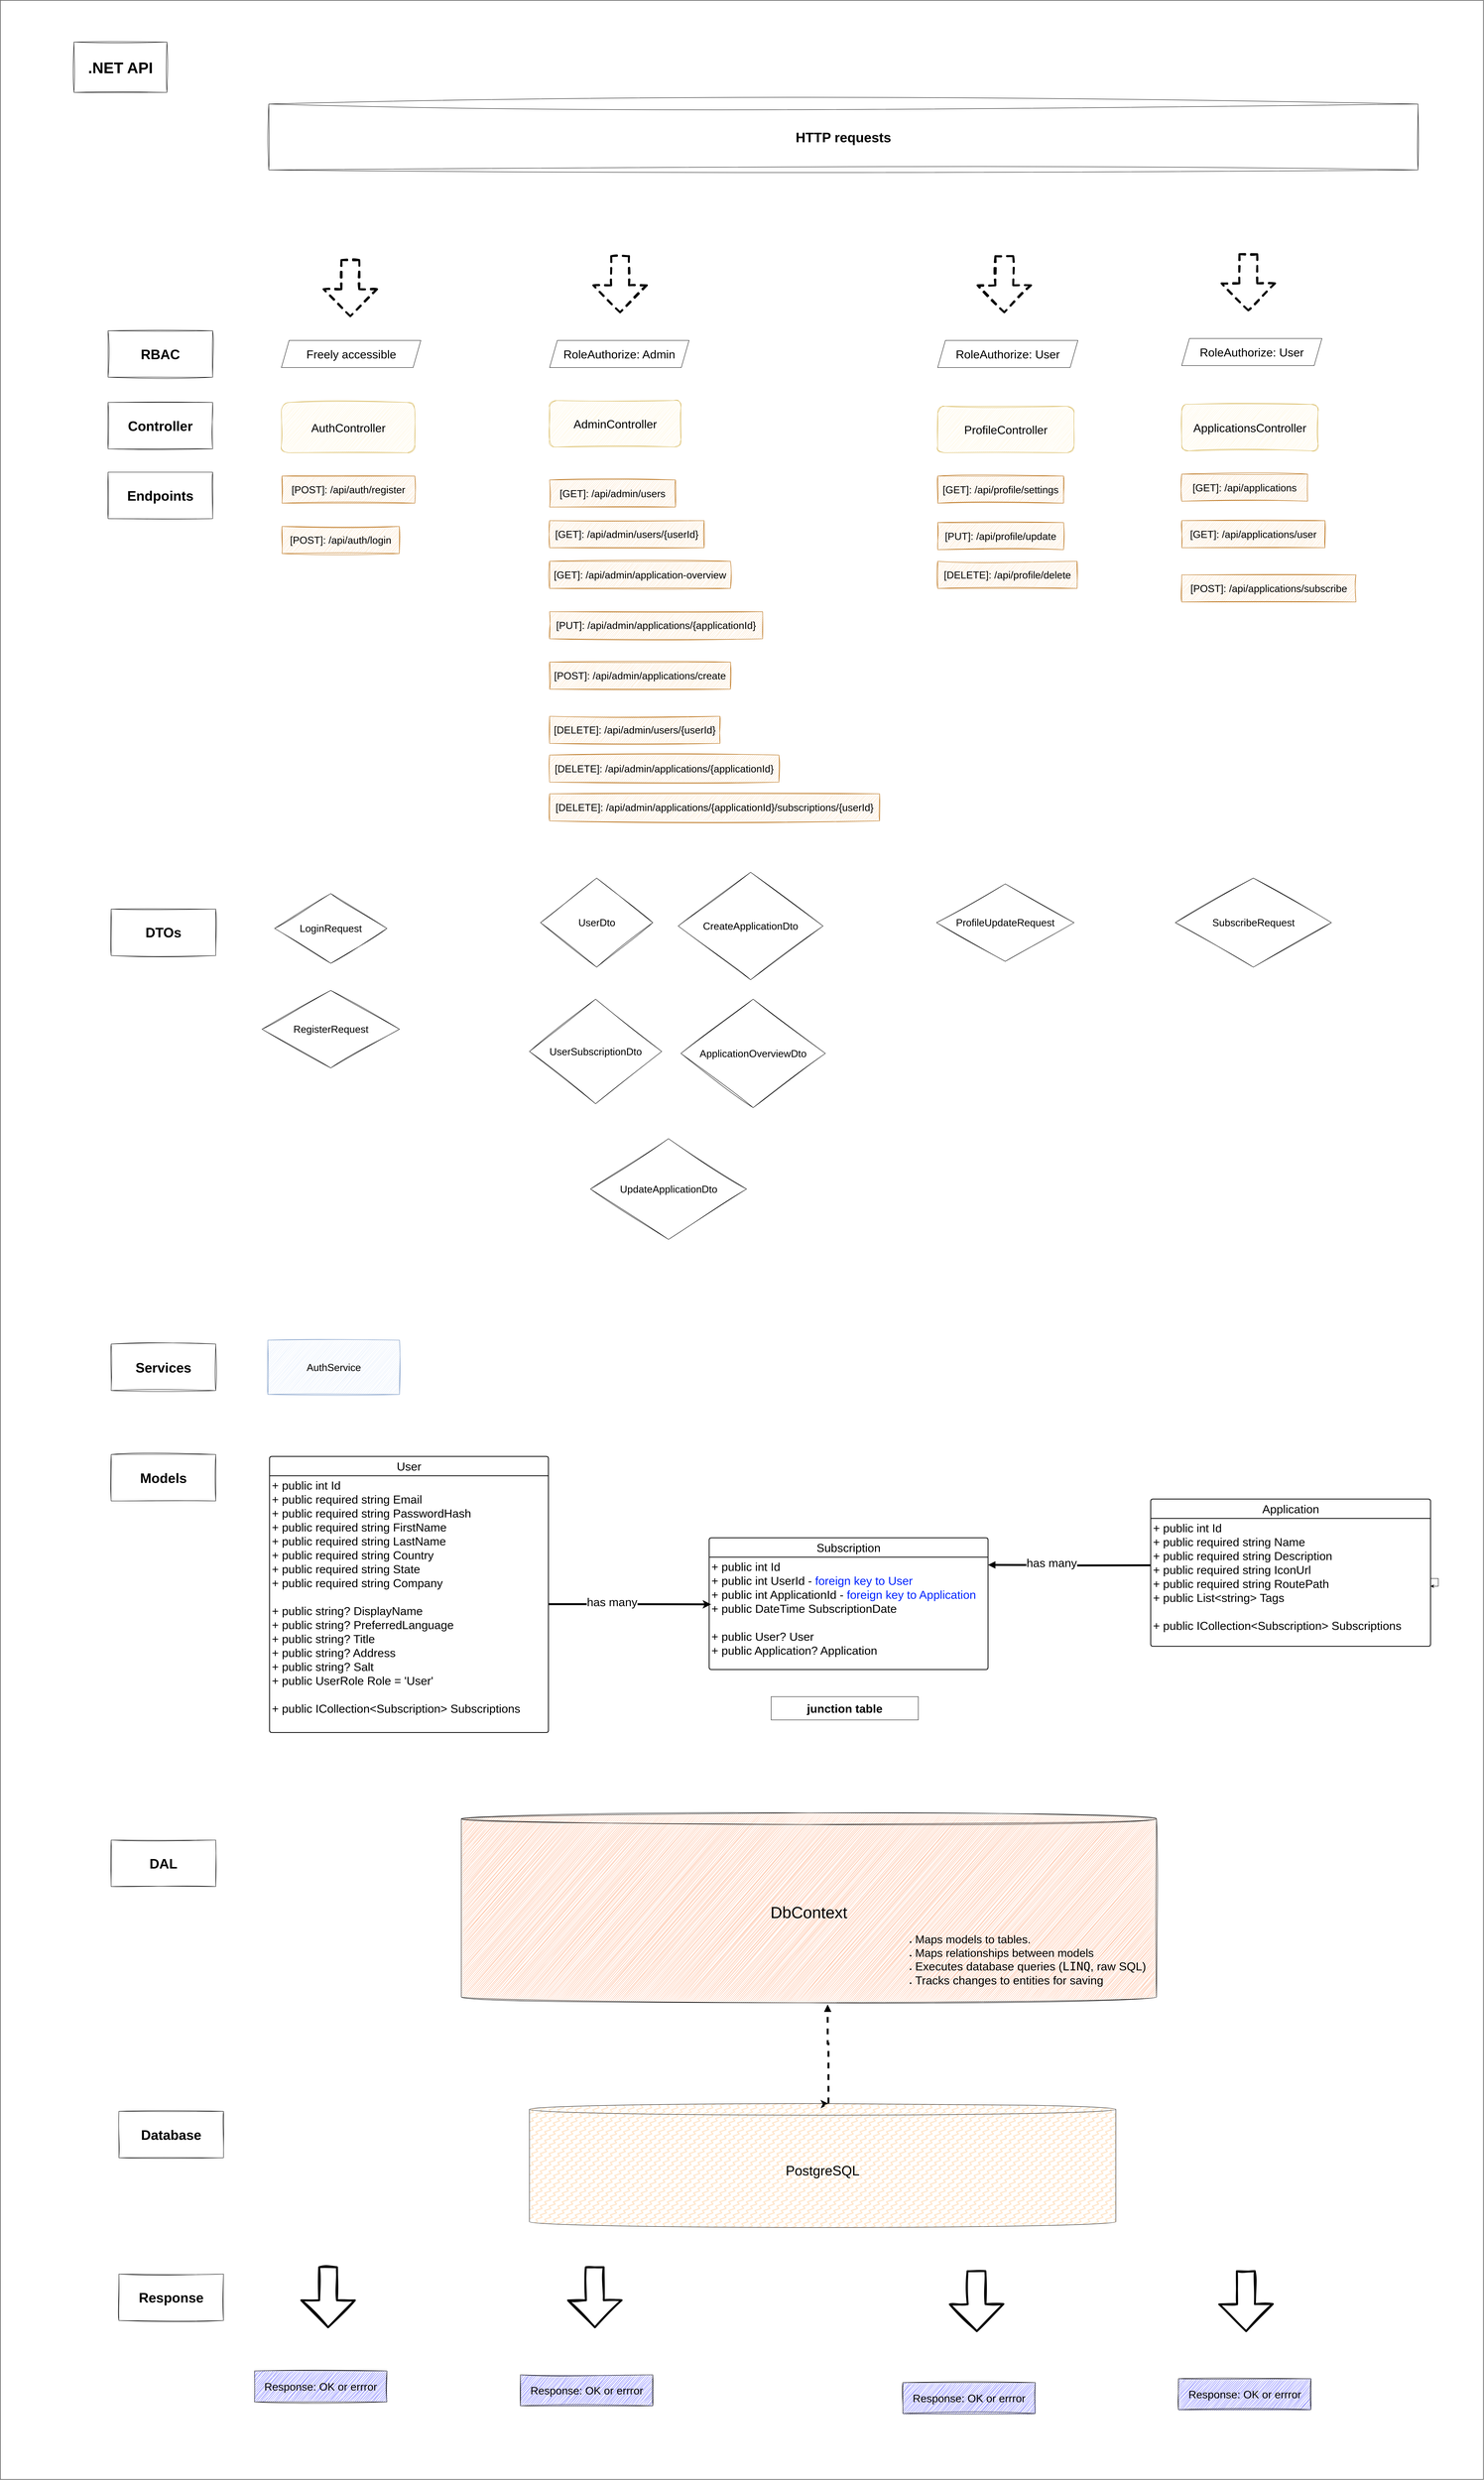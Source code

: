<mxfile version="25.0.3">
  <diagram name="Page-1" id="TkWE0fHTsVaH-eZPvvB0">
    <mxGraphModel dx="6210" dy="10095" grid="1" gridSize="10" guides="1" tooltips="1" connect="1" arrows="1" fold="1" page="1" pageScale="1" pageWidth="3000" pageHeight="3000" math="0" shadow="0">
      <root>
        <mxCell id="0" />
        <mxCell id="1" parent="0" />
        <mxCell id="fF7mbrn4zO8QzbYh5B5W-1" value="" style="rounded=0;whiteSpace=wrap;html=1;movable=1;resizable=1;rotatable=1;deletable=1;editable=1;locked=0;connectable=1;" vertex="1" parent="1">
          <mxGeometry x="1100" y="-4660" width="3829" height="6397.5" as="geometry" />
        </mxCell>
        <mxCell id="MKvbwcuUu4q-yP4E661C-5" value="" style="shape=flexArrow;endArrow=classic;html=1;rounded=0;width=42;endWidth=87.273;endSize=21.577;strokeWidth=5;sketch=1;curveFitting=1;jiggle=2;flowAnimation=1;dashed=1;" parent="1" edge="1">
          <mxGeometry width="50" height="50" relative="1" as="geometry">
            <mxPoint x="2700" y="-4002.5" as="sourcePoint" />
            <mxPoint x="2700" y="-3852.5" as="targetPoint" />
          </mxGeometry>
        </mxCell>
        <mxCell id="MKvbwcuUu4q-yP4E661C-6" value="" style="shape=flexArrow;endArrow=classic;html=1;rounded=0;width=42;endWidth=87.273;endSize=21.577;strokeWidth=5;sketch=1;curveFitting=1;jiggle=2;flowAnimation=1;dashed=1;" parent="1" edge="1">
          <mxGeometry width="50" height="50" relative="1" as="geometry">
            <mxPoint x="3692" y="-4002.5" as="sourcePoint" />
            <mxPoint x="3692" y="-3852.5" as="targetPoint" />
          </mxGeometry>
        </mxCell>
        <mxCell id="MKvbwcuUu4q-yP4E661C-7" value="" style="shape=flexArrow;endArrow=classic;html=1;rounded=0;width=42;endWidth=87.273;endSize=21.577;strokeWidth=5;sketch=1;curveFitting=1;jiggle=2;flowAnimation=0;dashed=1;" parent="1" edge="1">
          <mxGeometry width="50" height="50" relative="1" as="geometry">
            <mxPoint x="2003.5" y="-3992.5" as="sourcePoint" />
            <mxPoint x="2003.5" y="-3842.5" as="targetPoint" />
          </mxGeometry>
        </mxCell>
        <mxCell id="MKvbwcuUu4q-yP4E661C-10" value="&lt;font style=&quot;font-size: 35px;&quot;&gt;&lt;b&gt;HTTP requests&lt;/b&gt;&lt;/font&gt;" style="rounded=0;whiteSpace=wrap;html=1;sketch=1;curveFitting=1;jiggle=2;" parent="1" vertex="1">
          <mxGeometry x="1793" y="-4392.5" width="2967" height="170" as="geometry" />
        </mxCell>
        <mxCell id="MKvbwcuUu4q-yP4E661C-13" value="&lt;font style=&quot;font-size: 30px;&quot;&gt;AuthController&lt;/font&gt;" style="rounded=1;whiteSpace=wrap;html=1;sketch=1;curveFitting=1;jiggle=2;fillColor=#fff2cc;strokeColor=#d6b656;" parent="1" vertex="1">
          <mxGeometry x="1825.5" y="-3622.5" width="344.5" height="130" as="geometry" />
        </mxCell>
        <mxCell id="MKvbwcuUu4q-yP4E661C-14" value="&lt;font style=&quot;font-size: 30px;&quot;&gt;AdminController&lt;/font&gt;" style="rounded=1;whiteSpace=wrap;html=1;sketch=1;curveFitting=1;jiggle=2;fillColor=#fff2cc;strokeColor=#d6b656;" parent="1" vertex="1">
          <mxGeometry x="2518" y="-3627.5" width="339" height="120" as="geometry" />
        </mxCell>
        <mxCell id="MKvbwcuUu4q-yP4E661C-15" value="&lt;font style=&quot;font-size: 30px;&quot;&gt;ProfileController&lt;/font&gt;" style="rounded=1;whiteSpace=wrap;html=1;sketch=1;curveFitting=1;jiggle=2;fillColor=#fff2cc;strokeColor=#d6b656;fontSize=26;" parent="1" vertex="1">
          <mxGeometry x="3520" y="-3612.5" width="352" height="120" as="geometry" />
        </mxCell>
        <mxCell id="MKvbwcuUu4q-yP4E661C-16" value="&lt;font style=&quot;font-size: 26px;&quot;&gt;AuthService&lt;/font&gt;" style="rounded=0;whiteSpace=wrap;html=1;sketch=1;curveFitting=1;jiggle=2;fillColor=#dae8fc;strokeColor=#6c8ebf;" parent="1" vertex="1">
          <mxGeometry x="1790.5" y="-1202.5" width="340" height="140" as="geometry" />
        </mxCell>
        <mxCell id="MKvbwcuUu4q-yP4E661C-71" style="edgeStyle=orthogonalEdgeStyle;rounded=0;orthogonalLoop=1;jettySize=auto;html=1;exitX=0.527;exitY=1.009;exitDx=0;exitDy=0;exitPerimeter=0;strokeWidth=5;startArrow=block;startFill=1;dashed=1;flowAnimation=1;entryX=0.511;entryY=0.003;entryDx=0;entryDy=0;entryPerimeter=0;" parent="1" target="MKvbwcuUu4q-yP4E661C-70" edge="1" source="MKvbwcuUu4q-yP4E661C-17">
          <mxGeometry relative="1" as="geometry">
            <mxPoint x="3238.1" y="527.5" as="sourcePoint" />
            <mxPoint x="3240" y="757.5" as="targetPoint" />
            <Array as="points">
              <mxPoint x="3236" y="612.5" />
              <mxPoint x="3238" y="612.5" />
              <mxPoint x="3238" y="768.5" />
            </Array>
          </mxGeometry>
        </mxCell>
        <mxCell id="MKvbwcuUu4q-yP4E661C-17" value="&lt;font style=&quot;font-size: 42px;&quot;&gt;DbContext&lt;/font&gt;" style="shape=cylinder3;whiteSpace=wrap;html=1;boundedLbl=1;backgroundOutline=1;size=15;sketch=1;curveFitting=1;jiggle=2;fillColor=#FF9661;" parent="1" vertex="1">
          <mxGeometry x="2290" y="17.5" width="1795" height="490" as="geometry" />
        </mxCell>
        <mxCell id="MKvbwcuUu4q-yP4E661C-18" value="&lt;span style=&quot;font-size: 26px;&quot;&gt;[POST]: /api/auth/register&lt;/span&gt;" style="rounded=0;whiteSpace=wrap;html=1;sketch=1;curveFitting=1;jiggle=2;fillColor=#fad7ac;strokeColor=#b46504;" parent="1" vertex="1">
          <mxGeometry x="1827" y="-3432.5" width="343" height="70" as="geometry" />
        </mxCell>
        <mxCell id="MKvbwcuUu4q-yP4E661C-21" value="&lt;font style=&quot;font-size: 40px;&quot;&gt;&lt;b&gt;.NET API&lt;/b&gt;&lt;/font&gt;" style="rounded=0;whiteSpace=wrap;html=1;sketch=1;curveFitting=1;jiggle=2;" parent="1" vertex="1">
          <mxGeometry x="1290" y="-4552.5" width="240" height="130" as="geometry" />
        </mxCell>
        <mxCell id="MKvbwcuUu4q-yP4E661C-26" value="&lt;span style=&quot;font-size: 26px;&quot;&gt;[POST]: /api/auth/login&lt;/span&gt;" style="rounded=0;whiteSpace=wrap;html=1;sketch=1;curveFitting=1;jiggle=2;fillColor=#fad7ac;strokeColor=#b46504;" parent="1" vertex="1">
          <mxGeometry x="1827" y="-3302.5" width="303" height="70" as="geometry" />
        </mxCell>
        <mxCell id="MKvbwcuUu4q-yP4E661C-27" value="&lt;span style=&quot;font-size: 26px;&quot;&gt;[GET]: /api/profile/settings&lt;/span&gt;" style="rounded=0;whiteSpace=wrap;html=1;sketch=1;curveFitting=1;jiggle=2;fillColor=#fad7ac;strokeColor=#b46504;" parent="1" vertex="1">
          <mxGeometry x="3520" y="-3432.5" width="325" height="70" as="geometry" />
        </mxCell>
        <mxCell id="MKvbwcuUu4q-yP4E661C-28" value="&lt;span style=&quot;font-size: 26px;&quot;&gt;[PUT]: /api/profile/update&lt;/span&gt;" style="rounded=0;whiteSpace=wrap;html=1;sketch=1;curveFitting=1;jiggle=2;fillColor=#fad7ac;strokeColor=#b46504;" parent="1" vertex="1">
          <mxGeometry x="3520" y="-3312.5" width="325" height="70" as="geometry" />
        </mxCell>
        <mxCell id="MKvbwcuUu4q-yP4E661C-30" value="&lt;font style=&quot;font-size: 26px;&quot;&gt;LoginRequest&lt;/font&gt;" style="rhombus;whiteSpace=wrap;html=1;fillColor=none;sketch=1;curveFitting=1;jiggle=2;" parent="1" vertex="1">
          <mxGeometry x="1808" y="-2355" width="290" height="180" as="geometry" />
        </mxCell>
        <mxCell id="MKvbwcuUu4q-yP4E661C-32" value="&lt;font style=&quot;font-size: 26px;&quot;&gt;RegisterRequest&lt;/font&gt;" style="rhombus;whiteSpace=wrap;html=1;fillColor=none;sketch=1;curveFitting=1;jiggle=2;" parent="1" vertex="1">
          <mxGeometry x="1775.5" y="-2105" width="355" height="200" as="geometry" />
        </mxCell>
        <mxCell id="MKvbwcuUu4q-yP4E661C-33" value="&lt;font style=&quot;font-size: 26px;&quot;&gt;ProfileUpdateRequest&lt;/font&gt;" style="rhombus;whiteSpace=wrap;html=1;fillColor=none;sketch=1;curveFitting=1;jiggle=2;" parent="1" vertex="1">
          <mxGeometry x="3517" y="-2380" width="355" height="200" as="geometry" />
        </mxCell>
        <mxCell id="MKvbwcuUu4q-yP4E661C-34" value="&lt;font style=&quot;font-size: 30px;&quot;&gt;RoleAuthorize: Admin&lt;/font&gt;" style="shape=parallelogram;perimeter=parallelogramPerimeter;whiteSpace=wrap;html=1;fixedSize=1;" parent="1" vertex="1">
          <mxGeometry x="2518" y="-3782.5" width="360" height="70" as="geometry" />
        </mxCell>
        <mxCell id="MKvbwcuUu4q-yP4E661C-35" value="&lt;font style=&quot;font-size: 30px;&quot;&gt;RoleAuthorize: User&lt;/font&gt;" style="shape=parallelogram;perimeter=parallelogramPerimeter;whiteSpace=wrap;html=1;fixedSize=1;" parent="1" vertex="1">
          <mxGeometry x="3520" y="-3782.5" width="362" height="70" as="geometry" />
        </mxCell>
        <mxCell id="MKvbwcuUu4q-yP4E661C-40" value="&lt;span style=&quot;font-size: 26px;&quot;&gt;[DELETE]: /api/profile/delete&lt;/span&gt;" style="rounded=0;whiteSpace=wrap;html=1;sketch=1;curveFitting=1;jiggle=2;fillColor=#fad7ac;strokeColor=#b46504;" parent="1" vertex="1">
          <mxGeometry x="3520" y="-3212.5" width="360" height="70" as="geometry" />
        </mxCell>
        <mxCell id="MKvbwcuUu4q-yP4E661C-48" value="&lt;font style=&quot;font-size: 35px;&quot;&gt;&lt;b&gt;RBAC&lt;/b&gt;&lt;/font&gt;" style="rounded=0;whiteSpace=wrap;html=1;sketch=1;curveFitting=1;jiggle=2;" parent="1" vertex="1">
          <mxGeometry x="1378" y="-3807.5" width="270" height="120" as="geometry" />
        </mxCell>
        <mxCell id="MKvbwcuUu4q-yP4E661C-49" value="&lt;font style=&quot;font-size: 35px;&quot;&gt;&lt;b&gt;Controller&lt;/b&gt;&lt;/font&gt;" style="rounded=0;whiteSpace=wrap;html=1;sketch=1;curveFitting=1;jiggle=2;" parent="1" vertex="1">
          <mxGeometry x="1378" y="-3622.5" width="270" height="120" as="geometry" />
        </mxCell>
        <mxCell id="MKvbwcuUu4q-yP4E661C-50" value="&lt;font style=&quot;font-size: 35px;&quot;&gt;&lt;b&gt;Endpoints&lt;/b&gt;&lt;/font&gt;" style="rounded=0;whiteSpace=wrap;html=1;sketch=1;curveFitting=1;jiggle=2;" parent="1" vertex="1">
          <mxGeometry x="1378" y="-3442.5" width="270" height="120" as="geometry" />
        </mxCell>
        <mxCell id="MKvbwcuUu4q-yP4E661C-51" value="&lt;font style=&quot;font-size: 35px;&quot;&gt;&lt;b&gt;DTOs&lt;/b&gt;&lt;/font&gt;" style="rounded=0;whiteSpace=wrap;html=1;sketch=1;curveFitting=1;jiggle=2;" parent="1" vertex="1">
          <mxGeometry x="1386" y="-2315" width="270" height="120" as="geometry" />
        </mxCell>
        <mxCell id="MKvbwcuUu4q-yP4E661C-52" value="&lt;font style=&quot;font-size: 35px;&quot;&gt;&lt;b&gt;Services&lt;/b&gt;&lt;/font&gt;" style="rounded=0;whiteSpace=wrap;html=1;sketch=1;curveFitting=1;jiggle=2;" parent="1" vertex="1">
          <mxGeometry x="1386" y="-1192.5" width="270" height="120" as="geometry" />
        </mxCell>
        <mxCell id="MKvbwcuUu4q-yP4E661C-56" value="&lt;font style=&quot;font-size: 35px;&quot;&gt;&lt;b&gt;DAL&lt;/b&gt;&lt;/font&gt;" style="rounded=0;whiteSpace=wrap;html=1;sketch=1;curveFitting=1;jiggle=2;" parent="1" vertex="1">
          <mxGeometry x="1386" y="87.5" width="270" height="120" as="geometry" />
        </mxCell>
        <mxCell id="MKvbwcuUu4q-yP4E661C-57" value="&lt;font style=&quot;font-size: 35px;&quot;&gt;&lt;b&gt;Models&lt;/b&gt;&lt;/font&gt;" style="rounded=0;whiteSpace=wrap;html=1;sketch=1;curveFitting=1;jiggle=2;" parent="1" vertex="1">
          <mxGeometry x="1386" y="-907.5" width="270" height="120" as="geometry" />
        </mxCell>
        <mxCell id="MKvbwcuUu4q-yP4E661C-66" value="&lt;div&gt;&lt;br&gt;&lt;/div&gt;&lt;ul&gt;&lt;li&gt;&lt;span style=&quot;font-size: 29px;&quot;&gt;Maps models to tables.&lt;/span&gt;&lt;/li&gt;&lt;li&gt;&lt;span style=&quot;font-size: 29px;&quot;&gt;Maps relationships between models&lt;/span&gt;&lt;/li&gt;&lt;li&gt;&lt;font style=&quot;font-size: 30px;&quot;&gt;Executes database queries (&lt;code&gt;LINQ&lt;/code&gt;, raw SQL)&lt;/font&gt;&lt;/li&gt;&lt;li&gt;&lt;font style=&quot;font-size: 30px;&quot;&gt;&lt;span style=&quot;text-align: center;&quot;&gt;Tracks changes to entities for saving&lt;/span&gt;&lt;/font&gt;&lt;/li&gt;&lt;/ul&gt;" style="text;strokeColor=none;fillColor=none;html=1;whiteSpace=wrap;verticalAlign=middle;overflow=hidden;" parent="1" vertex="1">
          <mxGeometry x="3420" y="297.5" width="650" height="180" as="geometry" />
        </mxCell>
        <mxCell id="MKvbwcuUu4q-yP4E661C-68" value="&lt;font style=&quot;font-size: 30px;&quot;&gt;Freely accessible&lt;/font&gt;" style="shape=parallelogram;perimeter=parallelogramPerimeter;whiteSpace=wrap;html=1;fixedSize=1;" parent="1" vertex="1">
          <mxGeometry x="1825.5" y="-3782.5" width="360" height="70" as="geometry" />
        </mxCell>
        <mxCell id="MKvbwcuUu4q-yP4E661C-69" value="&lt;font style=&quot;font-size: 35px;&quot;&gt;&lt;b&gt;Database&lt;/b&gt;&lt;/font&gt;" style="rounded=0;whiteSpace=wrap;html=1;sketch=1;curveFitting=1;jiggle=2;" parent="1" vertex="1">
          <mxGeometry x="1406" y="787.5" width="270" height="120" as="geometry" />
        </mxCell>
        <mxCell id="MKvbwcuUu4q-yP4E661C-70" value="PostgreSQL" style="shape=cylinder3;whiteSpace=wrap;html=1;boundedLbl=1;backgroundOutline=1;size=15;fontSize=35;fillColor=#ffe6cc;strokeColor=#000000;fillStyle=zigzag-line;" parent="1" vertex="1">
          <mxGeometry x="2466" y="767.5" width="1514" height="320" as="geometry" />
        </mxCell>
        <mxCell id="MKvbwcuUu4q-yP4E661C-73" value="" style="shape=flexArrow;endArrow=classic;html=1;rounded=0;width=42;endWidth=87.273;endSize=21.577;strokeWidth=5;sketch=1;curveFitting=1;jiggle=2;flowAnimation=0;fillColor=#FFFFFF;" parent="1" edge="1">
          <mxGeometry width="50" height="50" relative="1" as="geometry">
            <mxPoint x="1946" y="1187.5" as="sourcePoint" />
            <mxPoint x="1946" y="1347.5" as="targetPoint" />
          </mxGeometry>
        </mxCell>
        <mxCell id="MKvbwcuUu4q-yP4E661C-76" value="&lt;font style=&quot;font-size: 28px;&quot;&gt;Response: OK or errror&lt;/font&gt;" style="rounded=0;whiteSpace=wrap;html=1;sketch=1;curveFitting=1;jiggle=2;fillColor=#1C1CFF;" parent="1" vertex="1">
          <mxGeometry x="1756" y="1457.5" width="342" height="80" as="geometry" />
        </mxCell>
        <mxCell id="MKvbwcuUu4q-yP4E661C-77" value="&lt;font style=&quot;font-size: 28px;&quot;&gt;Response: OK or errror&lt;/font&gt;" style="rounded=0;whiteSpace=wrap;html=1;sketch=1;curveFitting=1;jiggle=2;fillColor=#1C1CFF;" parent="1" vertex="1">
          <mxGeometry x="2442.5" y="1467.5" width="342" height="80" as="geometry" />
        </mxCell>
        <mxCell id="MKvbwcuUu4q-yP4E661C-78" value="&lt;font style=&quot;font-size: 28px;&quot;&gt;Response: OK or errror&lt;/font&gt;" style="rounded=0;whiteSpace=wrap;html=1;sketch=1;curveFitting=1;jiggle=2;fillColor=#1C1CFF;" parent="1" vertex="1">
          <mxGeometry x="3430" y="1487.5" width="342" height="80" as="geometry" />
        </mxCell>
        <mxCell id="MKvbwcuUu4q-yP4E661C-81" value="&lt;font style=&quot;font-size: 28px;&quot;&gt;Response: OK or errror&lt;/font&gt;" style="rounded=0;whiteSpace=wrap;html=1;sketch=1;curveFitting=1;jiggle=2;fillColor=#1C1CFF;" parent="1" vertex="1">
          <mxGeometry x="4141.5" y="1477.5" width="342" height="80" as="geometry" />
        </mxCell>
        <mxCell id="MKvbwcuUu4q-yP4E661C-82" value="" style="shape=flexArrow;endArrow=classic;html=1;rounded=0;width=42;endWidth=87.273;endSize=21.577;strokeWidth=5;sketch=1;curveFitting=1;jiggle=2;flowAnimation=0;fillColor=#FFFFFF;" parent="1" edge="1">
          <mxGeometry width="50" height="50" relative="1" as="geometry">
            <mxPoint x="2634.5" y="1187.5" as="sourcePoint" />
            <mxPoint x="2635" y="1347.5" as="targetPoint" />
          </mxGeometry>
        </mxCell>
        <mxCell id="MKvbwcuUu4q-yP4E661C-83" value="" style="shape=flexArrow;endArrow=classic;html=1;rounded=0;width=42;endWidth=87.273;endSize=21.577;strokeWidth=5;sketch=1;curveFitting=1;jiggle=2;flowAnimation=0;fillColor=#FFFFFF;" parent="1" edge="1">
          <mxGeometry width="50" height="50" relative="1" as="geometry">
            <mxPoint x="4315.5" y="1197.5" as="sourcePoint" />
            <mxPoint x="4316.5" y="1357.5" as="targetPoint" />
          </mxGeometry>
        </mxCell>
        <mxCell id="MKvbwcuUu4q-yP4E661C-84" value="" style="shape=flexArrow;endArrow=classic;html=1;rounded=0;width=42;endWidth=87.273;endSize=21.577;strokeWidth=5;sketch=1;curveFitting=1;jiggle=2;flowAnimation=0;fillColor=#FFFFFF;" parent="1" edge="1">
          <mxGeometry width="50" height="50" relative="1" as="geometry">
            <mxPoint x="3620" y="1197.5" as="sourcePoint" />
            <mxPoint x="3621" y="1357.5" as="targetPoint" />
          </mxGeometry>
        </mxCell>
        <mxCell id="MKvbwcuUu4q-yP4E661C-88" style="edgeStyle=orthogonalEdgeStyle;rounded=0;orthogonalLoop=1;jettySize=auto;html=1;exitX=0.5;exitY=1;exitDx=0;exitDy=0;" parent="1" source="MKvbwcuUu4q-yP4E661C-77" target="MKvbwcuUu4q-yP4E661C-77" edge="1">
          <mxGeometry relative="1" as="geometry" />
        </mxCell>
        <mxCell id="MKvbwcuUu4q-yP4E661C-89" value="&lt;font style=&quot;font-size: 35px;&quot;&gt;&lt;b&gt;Response&lt;/b&gt;&lt;/font&gt;" style="rounded=0;whiteSpace=wrap;html=1;sketch=1;curveFitting=1;jiggle=2;" parent="1" vertex="1">
          <mxGeometry x="1406" y="1207.5" width="270" height="120" as="geometry" />
        </mxCell>
        <mxCell id="fF7mbrn4zO8QzbYh5B5W-2" value="&lt;span style=&quot;font-size: 26px;&quot;&gt;[GET]: /api/admin/users&lt;/span&gt;" style="rounded=0;whiteSpace=wrap;html=1;sketch=1;curveFitting=1;jiggle=2;fillColor=#fad7ac;strokeColor=#b46504;" vertex="1" parent="1">
          <mxGeometry x="2518" y="-3422.5" width="325" height="70" as="geometry" />
        </mxCell>
        <mxCell id="fF7mbrn4zO8QzbYh5B5W-3" value="&lt;span style=&quot;font-size: 26px;&quot;&gt;[GET]: /api/admin/users/{userId}&lt;/span&gt;" style="rounded=0;whiteSpace=wrap;html=1;sketch=1;curveFitting=1;jiggle=2;fillColor=#fad7ac;strokeColor=#b46504;" vertex="1" parent="1">
          <mxGeometry x="2518" y="-3317.5" width="399" height="70" as="geometry" />
        </mxCell>
        <mxCell id="fF7mbrn4zO8QzbYh5B5W-4" value="&lt;span style=&quot;font-size: 26px;&quot;&gt;[GET]: /api/admin/application-overview&lt;/span&gt;" style="rounded=0;whiteSpace=wrap;html=1;sketch=1;curveFitting=1;jiggle=2;fillColor=#fad7ac;strokeColor=#b46504;" vertex="1" parent="1">
          <mxGeometry x="2518" y="-3212.5" width="467" height="70" as="geometry" />
        </mxCell>
        <mxCell id="fF7mbrn4zO8QzbYh5B5W-5" value="&lt;span style=&quot;font-size: 26px;&quot;&gt;[POST]: /api/admin/applications/create&lt;/span&gt;" style="rounded=0;whiteSpace=wrap;html=1;sketch=1;curveFitting=1;jiggle=2;fillColor=#fad7ac;strokeColor=#b46504;" vertex="1" parent="1">
          <mxGeometry x="2518" y="-2952.5" width="467" height="70" as="geometry" />
        </mxCell>
        <mxCell id="fF7mbrn4zO8QzbYh5B5W-6" value="&lt;span style=&quot;font-size: 26px;&quot;&gt;[DELETE]: /api/admin/users/{userId}&lt;/span&gt;" style="rounded=0;whiteSpace=wrap;html=1;sketch=1;curveFitting=1;jiggle=2;fillColor=#fad7ac;strokeColor=#b46504;" vertex="1" parent="1">
          <mxGeometry x="2518" y="-2812.5" width="440" height="70" as="geometry" />
        </mxCell>
        <mxCell id="fF7mbrn4zO8QzbYh5B5W-7" value="&lt;span style=&quot;font-size: 26px;&quot;&gt;[DELETE]: /api/admin/applications/{applicationId}/subscriptions/{userId}&lt;/span&gt;" style="rounded=0;whiteSpace=wrap;html=1;sketch=1;curveFitting=1;jiggle=2;fillColor=#fad7ac;strokeColor=#b46504;" vertex="1" parent="1">
          <mxGeometry x="2518" y="-2612.5" width="852" height="70" as="geometry" />
        </mxCell>
        <mxCell id="fF7mbrn4zO8QzbYh5B5W-8" value="&lt;font style=&quot;font-size: 26px;&quot;&gt;UserDto&lt;/font&gt;" style="rhombus;whiteSpace=wrap;html=1;fillColor=none;sketch=1;curveFitting=1;jiggle=2;" vertex="1" parent="1">
          <mxGeometry x="2494.5" y="-2395" width="290" height="230" as="geometry" />
        </mxCell>
        <mxCell id="fF7mbrn4zO8QzbYh5B5W-9" value="&lt;font style=&quot;font-size: 26px;&quot;&gt;ApplicationOverviewDto&lt;/font&gt;" style="rhombus;whiteSpace=wrap;html=1;fillColor=none;sketch=1;curveFitting=1;jiggle=2;" vertex="1" parent="1">
          <mxGeometry x="2857" y="-2082.5" width="373" height="280" as="geometry" />
        </mxCell>
        <mxCell id="fF7mbrn4zO8QzbYh5B5W-10" value="&lt;div&gt;&lt;span style=&quot;font-size: 26px;&quot;&gt;UserSubscriptionDto&lt;/span&gt;&lt;/div&gt;" style="rhombus;whiteSpace=wrap;html=1;fillColor=none;sketch=1;curveFitting=1;jiggle=2;" vertex="1" parent="1">
          <mxGeometry x="2466" y="-2082.5" width="341.5" height="270" as="geometry" />
        </mxCell>
        <mxCell id="fF7mbrn4zO8QzbYh5B5W-11" value="&lt;span style=&quot;font-size: 26px;&quot;&gt;CreateApplicationDto&lt;/span&gt;" style="rhombus;whiteSpace=wrap;html=1;fillColor=none;sketch=1;curveFitting=1;jiggle=2;" vertex="1" parent="1">
          <mxGeometry x="2850" y="-2410" width="374" height="277.5" as="geometry" />
        </mxCell>
        <mxCell id="fF7mbrn4zO8QzbYh5B5W-12" value="&lt;span style=&quot;font-size: 26px;&quot;&gt;SubscribeRequest&lt;/span&gt;" style="rhombus;whiteSpace=wrap;html=1;fillColor=none;sketch=1;curveFitting=1;jiggle=2;" vertex="1" parent="1">
          <mxGeometry x="4133.5" y="-2395" width="403" height="230" as="geometry" />
        </mxCell>
        <mxCell id="fF7mbrn4zO8QzbYh5B5W-13" value="&lt;span style=&quot;font-size: 26px;&quot;&gt;UpdateApplicationDto&lt;/span&gt;" style="rhombus;whiteSpace=wrap;html=1;fillColor=none;sketch=1;curveFitting=1;jiggle=2;" vertex="1" parent="1">
          <mxGeometry x="2623.5" y="-1722.5" width="403" height="260" as="geometry" />
        </mxCell>
        <mxCell id="fF7mbrn4zO8QzbYh5B5W-16" value="&lt;span style=&quot;font-size: 26px;&quot;&gt;[DELETE]: /api/admin/applications/{applicationId}&lt;/span&gt;" style="rounded=0;whiteSpace=wrap;html=1;sketch=1;curveFitting=1;jiggle=2;fillColor=#fad7ac;strokeColor=#b46504;" vertex="1" parent="1">
          <mxGeometry x="2518" y="-2712.5" width="592" height="70" as="geometry" />
        </mxCell>
        <mxCell id="fF7mbrn4zO8QzbYh5B5W-17" value="&lt;span style=&quot;font-size: 26px;&quot;&gt;[PUT]: /api/admin/applications/{applicationId}&lt;/span&gt;" style="rounded=0;whiteSpace=wrap;html=1;sketch=1;curveFitting=1;jiggle=2;fillColor=#fad7ac;strokeColor=#b46504;" vertex="1" parent="1">
          <mxGeometry x="2518" y="-3082.5" width="550" height="70" as="geometry" />
        </mxCell>
        <mxCell id="fF7mbrn4zO8QzbYh5B5W-18" value="" style="shape=flexArrow;endArrow=classic;html=1;rounded=0;width=42;endWidth=87.273;endSize=21.577;strokeWidth=5;sketch=1;curveFitting=1;jiggle=2;flowAnimation=1;dashed=1;" edge="1" parent="1">
          <mxGeometry width="50" height="50" relative="1" as="geometry">
            <mxPoint x="4322" y="-4007.5" as="sourcePoint" />
            <mxPoint x="4322" y="-3857.5" as="targetPoint" />
          </mxGeometry>
        </mxCell>
        <mxCell id="fF7mbrn4zO8QzbYh5B5W-19" value="&lt;font style=&quot;font-size: 30px;&quot;&gt;ApplicationsController&lt;/font&gt;" style="rounded=1;whiteSpace=wrap;html=1;sketch=1;curveFitting=1;jiggle=2;fillColor=#fff2cc;strokeColor=#d6b656;fontSize=26;" vertex="1" parent="1">
          <mxGeometry x="4150" y="-3617.5" width="352" height="120" as="geometry" />
        </mxCell>
        <mxCell id="fF7mbrn4zO8QzbYh5B5W-20" value="&lt;span style=&quot;font-size: 26px;&quot;&gt;[GET]: /api/applications&lt;/span&gt;" style="rounded=0;whiteSpace=wrap;html=1;sketch=1;curveFitting=1;jiggle=2;fillColor=#fad7ac;strokeColor=#b46504;" vertex="1" parent="1">
          <mxGeometry x="4150" y="-3437.5" width="325" height="70" as="geometry" />
        </mxCell>
        <mxCell id="fF7mbrn4zO8QzbYh5B5W-21" value="&lt;span style=&quot;font-size: 26px;&quot;&gt;[GET]: /api/applications/user&lt;/span&gt;" style="rounded=0;whiteSpace=wrap;html=1;sketch=1;curveFitting=1;jiggle=2;fillColor=#fad7ac;strokeColor=#b46504;" vertex="1" parent="1">
          <mxGeometry x="4150" y="-3317.5" width="370" height="70" as="geometry" />
        </mxCell>
        <mxCell id="fF7mbrn4zO8QzbYh5B5W-22" value="&lt;font style=&quot;font-size: 30px;&quot;&gt;RoleAuthorize: User&lt;/font&gt;" style="shape=parallelogram;perimeter=parallelogramPerimeter;whiteSpace=wrap;html=1;fixedSize=1;" vertex="1" parent="1">
          <mxGeometry x="4150" y="-3787.5" width="362" height="70" as="geometry" />
        </mxCell>
        <mxCell id="fF7mbrn4zO8QzbYh5B5W-23" value="&lt;span style=&quot;font-size: 26px;&quot;&gt;[POST]:&amp;nbsp;/api/applications/subscribe&lt;/span&gt;" style="rounded=0;whiteSpace=wrap;html=1;sketch=1;curveFitting=1;jiggle=2;fillColor=#fad7ac;strokeColor=#b46504;" vertex="1" parent="1">
          <mxGeometry x="4150" y="-3177.5" width="450" height="70" as="geometry" />
        </mxCell>
        <mxCell id="fF7mbrn4zO8QzbYh5B5W-29" value="&lt;strong&gt;&lt;font style=&quot;font-size: 30px;&quot;&gt;junction table&lt;/font&gt;&lt;/strong&gt; " style="rounded=0;whiteSpace=wrap;html=1;" vertex="1" parent="1">
          <mxGeometry x="3090" y="-282.5" width="380" height="60" as="geometry" />
        </mxCell>
        <mxCell id="fF7mbrn4zO8QzbYh5B5W-36" value="&lt;font style=&quot;font-size: 30px;&quot;&gt;User&lt;/font&gt;" style="swimlane;childLayout=stackLayout;horizontal=1;startSize=50;horizontalStack=0;rounded=1;fontSize=14;fontStyle=0;strokeWidth=2;resizeParent=0;resizeLast=1;shadow=0;dashed=0;align=center;arcSize=4;whiteSpace=wrap;html=1;" vertex="1" parent="1">
          <mxGeometry x="1795" y="-902.5" width="720" height="712.5" as="geometry" />
        </mxCell>
        <mxCell id="fF7mbrn4zO8QzbYh5B5W-37" value="&lt;font style=&quot;&quot;&gt;&lt;span style=&quot;font-size: 30px;&quot;&gt;+&amp;nbsp;public int Id&lt;/span&gt;&lt;br&gt;&lt;span style=&quot;font-size: 30px;&quot;&gt;+&amp;nbsp;public required string Email&amp;nbsp;&lt;/span&gt;&lt;/font&gt;&lt;div&gt;&lt;font style=&quot;&quot;&gt;&lt;span style=&quot;font-size: 30px;&quot;&gt;+&amp;nbsp;public required string PasswordHash&lt;/span&gt;&lt;br&gt;&lt;/font&gt;&lt;div&gt;&lt;span style=&quot;background-color: initial; font-size: 30px;&quot;&gt;+ public required string FirstName&lt;/span&gt;&lt;/div&gt;&lt;div&gt;&lt;span style=&quot;font-size: 30px;&quot;&gt;+&amp;nbsp;&lt;/span&gt;&lt;span style=&quot;background-color: initial; font-size: 30px;&quot;&gt;public required string LastName&lt;/span&gt;&lt;/div&gt;&lt;div&gt;&lt;span style=&quot;background-color: initial; font-size: 30px;&quot;&gt;+&amp;nbsp;&lt;/span&gt;&lt;span style=&quot;background-color: initial; font-size: 30px;&quot;&gt;public required string Country&lt;/span&gt;&lt;/div&gt;&lt;div&gt;&lt;span style=&quot;background-color: initial; font-size: 30px;&quot;&gt;+&amp;nbsp;&lt;/span&gt;&lt;span style=&quot;background-color: initial; font-size: 30px;&quot;&gt;public required string State&lt;/span&gt;&lt;/div&gt;&lt;div&gt;&lt;span style=&quot;background-color: initial; font-size: 30px;&quot;&gt;+&amp;nbsp;&lt;/span&gt;&lt;span style=&quot;background-color: initial; font-size: 30px;&quot;&gt;public required string Company&lt;/span&gt;&lt;/div&gt;&lt;div&gt;&lt;span style=&quot;background-color: initial; font-size: 30px;&quot;&gt;&lt;br&gt;&lt;/span&gt;&lt;/div&gt;&lt;div&gt;&lt;span style=&quot;background-color: initial; font-size: 30px;&quot;&gt;+&amp;nbsp;&lt;/span&gt;&lt;span style=&quot;background-color: initial; font-size: 30px;&quot;&gt;public string? DisplayName&amp;nbsp;&lt;/span&gt;&lt;/div&gt;&lt;div&gt;&lt;span style=&quot;background-color: initial; font-size: 30px;&quot;&gt;+&amp;nbsp;&lt;/span&gt;&lt;span style=&quot;background-color: initial; font-size: 30px;&quot;&gt;public string? PreferredLanguage&lt;/span&gt;&lt;/div&gt;&lt;/div&gt;&lt;div&gt;&lt;span style=&quot;background-color: initial; font-size: 30px;&quot;&gt;+&amp;nbsp;&lt;/span&gt;&lt;span style=&quot;background-color: initial; font-size: 30px;&quot;&gt;public string? Title&lt;/span&gt;&lt;/div&gt;&lt;div&gt;&lt;span style=&quot;background-color: initial; font-size: 30px;&quot;&gt;+&amp;nbsp;&lt;/span&gt;&lt;span style=&quot;background-color: initial; font-size: 30px;&quot;&gt;public string? Address&lt;/span&gt;&lt;/div&gt;&lt;div&gt;&lt;span style=&quot;background-color: initial; font-size: 30px;&quot;&gt;+&amp;nbsp;&lt;/span&gt;&lt;span style=&quot;background-color: initial; font-size: 30px;&quot;&gt;public string? Salt&lt;/span&gt;&lt;/div&gt;&lt;div&gt;&lt;span style=&quot;background-color: initial; font-size: 30px;&quot;&gt;+&amp;nbsp;&lt;/span&gt;&lt;span style=&quot;background-color: initial; font-size: 30px;&quot;&gt;public UserRole Role = &#39;User&#39;&lt;/span&gt;&lt;/div&gt;&lt;div&gt;&lt;span style=&quot;background-color: initial; font-size: 30px;&quot;&gt;&lt;br&gt;&lt;/span&gt;&lt;/div&gt;&lt;div&gt;&lt;span style=&quot;background-color: initial; font-size: 30px;&quot;&gt;+&amp;nbsp;&lt;/span&gt;&lt;span style=&quot;background-color: initial; font-size: 30px;&quot;&gt;public ICollection&amp;lt;Subscription&amp;gt; Subscriptions&amp;nbsp;&lt;/span&gt;&lt;/div&gt;" style="align=left;strokeColor=none;fillColor=none;spacingLeft=4;fontSize=12;verticalAlign=top;resizable=0;rotatable=0;part=1;html=1;" vertex="1" parent="fF7mbrn4zO8QzbYh5B5W-36">
          <mxGeometry y="50" width="720" height="662.5" as="geometry" />
        </mxCell>
        <mxCell id="fF7mbrn4zO8QzbYh5B5W-41" value="&lt;font style=&quot;font-size: 30px;&quot;&gt;Application&lt;/font&gt;" style="swimlane;childLayout=stackLayout;horizontal=1;startSize=50;horizontalStack=0;rounded=1;fontSize=14;fontStyle=0;strokeWidth=2;resizeParent=0;resizeLast=1;shadow=0;dashed=0;align=center;arcSize=4;whiteSpace=wrap;html=1;" vertex="1" parent="1">
          <mxGeometry x="4070" y="-792.5" width="722.5" height="380" as="geometry" />
        </mxCell>
        <mxCell id="fF7mbrn4zO8QzbYh5B5W-42" value="&lt;font style=&quot;&quot;&gt;&lt;span style=&quot;font-size: 30px;&quot;&gt;+&amp;nbsp;public int Id&lt;/span&gt;&lt;br&gt;&lt;span style=&quot;font-size: 30px;&quot;&gt;+&amp;nbsp;public required string Name&lt;/span&gt;&lt;/font&gt;&lt;div&gt;&lt;span style=&quot;font-size: 30px;&quot;&gt;+&amp;nbsp;&lt;/span&gt;&lt;span style=&quot;background-color: initial; font-size: 30px;&quot;&gt;public required string Description&lt;/span&gt;&lt;/div&gt;&lt;div&gt;&lt;span style=&quot;background-color: initial; font-size: 30px;&quot;&gt;+&amp;nbsp;&lt;/span&gt;&lt;span style=&quot;background-color: initial; font-size: 30px;&quot;&gt;public required string IconUrl&lt;/span&gt;&lt;/div&gt;&lt;div&gt;&lt;span style=&quot;background-color: initial; font-size: 30px;&quot;&gt;+&amp;nbsp;&lt;/span&gt;&lt;span style=&quot;background-color: initial; font-size: 30px;&quot;&gt;public required string RoutePath&lt;/span&gt;&lt;/div&gt;&lt;div&gt;&lt;span style=&quot;background-color: initial; font-size: 30px;&quot;&gt;+&amp;nbsp;&lt;/span&gt;&lt;span style=&quot;background-color: initial; font-size: 30px;&quot;&gt;public List&amp;lt;string&amp;gt; Tags&lt;/span&gt;&lt;/div&gt;&lt;div&gt;&lt;span style=&quot;background-color: initial; font-size: 30px;&quot;&gt;&lt;br&gt;&lt;/span&gt;&lt;/div&gt;&lt;div&gt;&lt;span style=&quot;background-color: initial; font-size: 30px;&quot;&gt;+&amp;nbsp;&lt;/span&gt;&lt;span style=&quot;background-color: initial; font-size: 30px;&quot;&gt;public ICollection&amp;lt;Subscription&amp;gt; Subscriptions&amp;nbsp;&lt;/span&gt;&lt;/div&gt;&lt;div&gt;&lt;span style=&quot;background-color: initial; font-size: 30px;&quot;&gt;&lt;br&gt;&lt;/span&gt;&lt;/div&gt;" style="align=left;strokeColor=none;fillColor=none;spacingLeft=4;fontSize=12;verticalAlign=top;resizable=0;rotatable=0;part=1;html=1;" vertex="1" parent="fF7mbrn4zO8QzbYh5B5W-41">
          <mxGeometry y="50" width="722.5" height="330" as="geometry" />
        </mxCell>
        <mxCell id="fF7mbrn4zO8QzbYh5B5W-43" style="edgeStyle=orthogonalEdgeStyle;rounded=0;orthogonalLoop=1;jettySize=auto;html=1;" edge="1" parent="fF7mbrn4zO8QzbYh5B5W-41" source="fF7mbrn4zO8QzbYh5B5W-42" target="fF7mbrn4zO8QzbYh5B5W-42">
          <mxGeometry relative="1" as="geometry" />
        </mxCell>
        <mxCell id="fF7mbrn4zO8QzbYh5B5W-30" value="&lt;font style=&quot;font-size: 30px;&quot;&gt;Subscription&lt;/font&gt;" style="swimlane;childLayout=stackLayout;horizontal=1;startSize=50;horizontalStack=0;rounded=1;fontSize=14;fontStyle=0;strokeWidth=2;resizeParent=0;resizeLast=1;shadow=0;dashed=0;align=center;arcSize=4;whiteSpace=wrap;html=1;" vertex="1" parent="1">
          <mxGeometry x="2930" y="-692.5" width="720" height="340" as="geometry" />
        </mxCell>
        <mxCell id="fF7mbrn4zO8QzbYh5B5W-31" value="&lt;font style=&quot;font-size: 30px;&quot;&gt;+&amp;nbsp;public int Id&lt;br&gt;+&amp;nbsp;public int UserId - &lt;font color=&quot;#0022ff&quot;&gt;foreign key to User&lt;/font&gt;&lt;br&gt;+ public int ApplicationId - &lt;font color=&quot;#0022ff&quot;&gt;foreign key to Application&lt;/font&gt;&lt;/font&gt;&lt;div&gt;&lt;span style=&quot;font-size: 30px;&quot;&gt;+&amp;nbsp;&lt;/span&gt;&lt;span style=&quot;background-color: initial; font-size: 30px;&quot;&gt;public DateTime SubscriptionDate&lt;/span&gt;&lt;/div&gt;&lt;div&gt;&lt;span style=&quot;background-color: initial; font-size: 30px;&quot;&gt;&lt;br&gt;&lt;/span&gt;&lt;/div&gt;&lt;div&gt;&lt;span style=&quot;background-color: initial; font-size: 30px;&quot;&gt;+ public&amp;nbsp;&lt;/span&gt;&lt;span style=&quot;background-color: initial; font-size: 30px;&quot;&gt;User? User&amp;nbsp;&lt;/span&gt;&lt;/div&gt;&lt;div&gt;&lt;span style=&quot;background-color: initial; font-size: 30px;&quot;&gt;+&amp;nbsp;&lt;/span&gt;&lt;span style=&quot;background-color: initial; font-size: 30px;&quot;&gt;public Application? Application&lt;/span&gt;&lt;/div&gt;&lt;div&gt;&lt;br&gt;&lt;/div&gt;" style="align=left;strokeColor=none;fillColor=none;spacingLeft=4;fontSize=12;verticalAlign=top;resizable=0;rotatable=0;part=1;html=1;" vertex="1" parent="fF7mbrn4zO8QzbYh5B5W-30">
          <mxGeometry y="50" width="720" height="290" as="geometry" />
        </mxCell>
        <mxCell id="fF7mbrn4zO8QzbYh5B5W-48" style="edgeStyle=orthogonalEdgeStyle;rounded=0;orthogonalLoop=1;jettySize=auto;html=1;exitX=1;exitY=0.5;exitDx=0;exitDy=0;entryX=0.007;entryY=0.42;entryDx=0;entryDy=0;entryPerimeter=0;strokeWidth=5;" edge="1" parent="1" source="fF7mbrn4zO8QzbYh5B5W-37" target="fF7mbrn4zO8QzbYh5B5W-31">
          <mxGeometry relative="1" as="geometry" />
        </mxCell>
        <mxCell id="fF7mbrn4zO8QzbYh5B5W-50" value="&lt;font style=&quot;font-size: 30px;&quot;&gt;has many&lt;/font&gt;" style="edgeLabel;html=1;align=center;verticalAlign=middle;resizable=0;points=[];" vertex="1" connectable="0" parent="fF7mbrn4zO8QzbYh5B5W-48">
          <mxGeometry x="-0.227" y="-5" relative="1" as="geometry">
            <mxPoint x="1" y="-11" as="offset" />
          </mxGeometry>
        </mxCell>
        <mxCell id="fF7mbrn4zO8QzbYh5B5W-54" style="edgeStyle=orthogonalEdgeStyle;rounded=0;orthogonalLoop=1;jettySize=auto;html=1;exitX=1;exitY=0.5;exitDx=0;exitDy=0;entryX=0.007;entryY=0.42;entryDx=0;entryDy=0;entryPerimeter=0;strokeWidth=5;endArrow=none;endFill=0;startArrow=block;startFill=1;" edge="1" parent="1">
          <mxGeometry relative="1" as="geometry">
            <mxPoint x="3650" y="-622.5" as="sourcePoint" />
            <mxPoint x="4070" y="-621.5" as="targetPoint" />
          </mxGeometry>
        </mxCell>
        <mxCell id="fF7mbrn4zO8QzbYh5B5W-55" value="&lt;font style=&quot;font-size: 30px;&quot;&gt;has many&lt;/font&gt;" style="edgeLabel;html=1;align=center;verticalAlign=middle;resizable=0;points=[];" vertex="1" connectable="0" parent="fF7mbrn4zO8QzbYh5B5W-54">
          <mxGeometry x="-0.227" y="-5" relative="1" as="geometry">
            <mxPoint x="1" y="-11" as="offset" />
          </mxGeometry>
        </mxCell>
      </root>
    </mxGraphModel>
  </diagram>
</mxfile>
